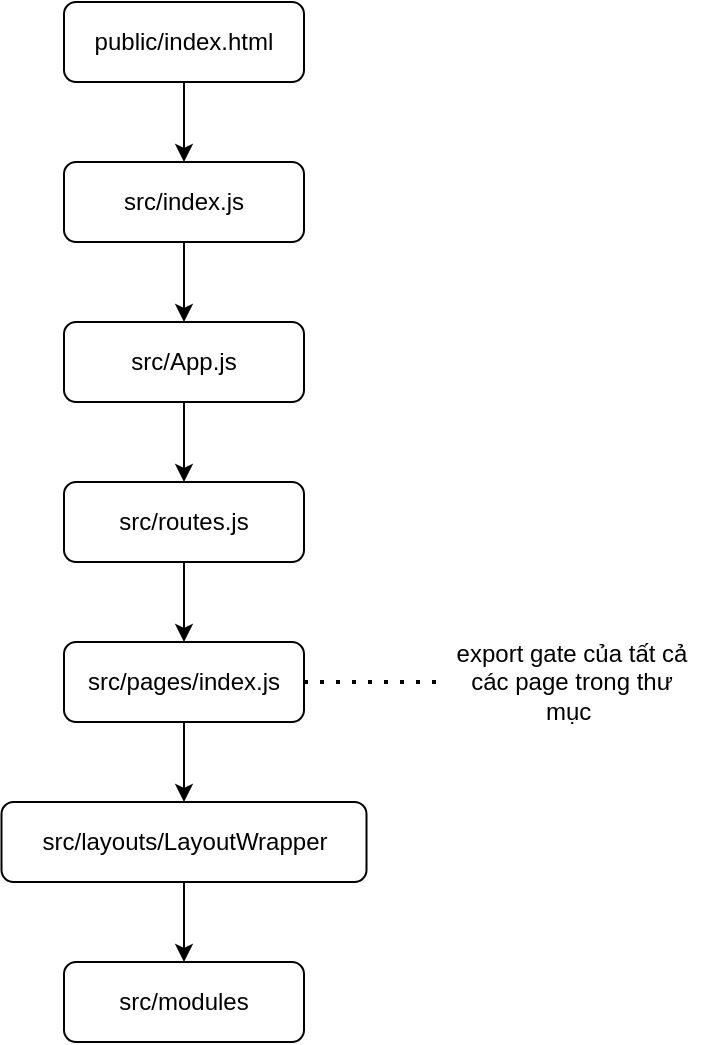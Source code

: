 <mxfile version="13.3.7" type="github">
  <diagram id="C5RBs43oDa-KdzZeNtuy" name="Page-1">
    <mxGraphModel dx="1422" dy="762" grid="1" gridSize="10" guides="1" tooltips="1" connect="1" arrows="1" fold="1" page="1" pageScale="1" pageWidth="827" pageHeight="1169" math="0" shadow="0">
      <root>
        <mxCell id="WIyWlLk6GJQsqaUBKTNV-0" />
        <mxCell id="WIyWlLk6GJQsqaUBKTNV-1" parent="WIyWlLk6GJQsqaUBKTNV-0" />
        <mxCell id="nbjP7Y6r5reYaRrXbmAV-15" value="public/index.html" style="rounded=1;whiteSpace=wrap;html=1;fontSize=12;glass=0;strokeWidth=1;shadow=0;" vertex="1" parent="WIyWlLk6GJQsqaUBKTNV-1">
          <mxGeometry x="170" y="90" width="120" height="40" as="geometry" />
        </mxCell>
        <mxCell id="nbjP7Y6r5reYaRrXbmAV-16" value="src/index.js" style="rounded=1;whiteSpace=wrap;html=1;fontSize=12;glass=0;strokeWidth=1;shadow=0;" vertex="1" parent="WIyWlLk6GJQsqaUBKTNV-1">
          <mxGeometry x="170" y="170" width="120" height="40" as="geometry" />
        </mxCell>
        <mxCell id="nbjP7Y6r5reYaRrXbmAV-17" value="src/App.js" style="rounded=1;whiteSpace=wrap;html=1;fontSize=12;glass=0;strokeWidth=1;shadow=0;" vertex="1" parent="WIyWlLk6GJQsqaUBKTNV-1">
          <mxGeometry x="170" y="250" width="120" height="40" as="geometry" />
        </mxCell>
        <mxCell id="nbjP7Y6r5reYaRrXbmAV-18" value="" style="endArrow=classic;html=1;exitX=0.5;exitY=1;exitDx=0;exitDy=0;" edge="1" parent="WIyWlLk6GJQsqaUBKTNV-1" source="nbjP7Y6r5reYaRrXbmAV-16" target="nbjP7Y6r5reYaRrXbmAV-17">
          <mxGeometry width="50" height="50" relative="1" as="geometry">
            <mxPoint x="350" y="290" as="sourcePoint" />
            <mxPoint x="400" y="240" as="targetPoint" />
          </mxGeometry>
        </mxCell>
        <mxCell id="nbjP7Y6r5reYaRrXbmAV-19" value="" style="endArrow=classic;html=1;exitX=0.5;exitY=1;exitDx=0;exitDy=0;" edge="1" parent="WIyWlLk6GJQsqaUBKTNV-1" source="nbjP7Y6r5reYaRrXbmAV-15" target="nbjP7Y6r5reYaRrXbmAV-16">
          <mxGeometry width="50" height="50" relative="1" as="geometry">
            <mxPoint x="340" y="170" as="sourcePoint" />
            <mxPoint x="340" y="240.0" as="targetPoint" />
          </mxGeometry>
        </mxCell>
        <mxCell id="nbjP7Y6r5reYaRrXbmAV-20" value="src/routes.js" style="rounded=1;whiteSpace=wrap;html=1;" vertex="1" parent="WIyWlLk6GJQsqaUBKTNV-1">
          <mxGeometry x="170" y="330" width="120" height="40" as="geometry" />
        </mxCell>
        <mxCell id="nbjP7Y6r5reYaRrXbmAV-21" value="" style="endArrow=classic;html=1;exitX=0.5;exitY=1;exitDx=0;exitDy=0;entryX=0.5;entryY=0;entryDx=0;entryDy=0;" edge="1" parent="WIyWlLk6GJQsqaUBKTNV-1" source="nbjP7Y6r5reYaRrXbmAV-17" target="nbjP7Y6r5reYaRrXbmAV-20">
          <mxGeometry width="50" height="50" relative="1" as="geometry">
            <mxPoint x="240" y="230.0" as="sourcePoint" />
            <mxPoint x="240" y="300" as="targetPoint" />
          </mxGeometry>
        </mxCell>
        <mxCell id="nbjP7Y6r5reYaRrXbmAV-22" value="src/pages/index.js" style="rounded=1;whiteSpace=wrap;html=1;" vertex="1" parent="WIyWlLk6GJQsqaUBKTNV-1">
          <mxGeometry x="170" y="410" width="120" height="40" as="geometry" />
        </mxCell>
        <mxCell id="nbjP7Y6r5reYaRrXbmAV-23" value="" style="endArrow=classic;html=1;exitX=0.5;exitY=1;exitDx=0;exitDy=0;" edge="1" parent="WIyWlLk6GJQsqaUBKTNV-1" source="nbjP7Y6r5reYaRrXbmAV-20" target="nbjP7Y6r5reYaRrXbmAV-22">
          <mxGeometry width="50" height="50" relative="1" as="geometry">
            <mxPoint x="250" y="240.0" as="sourcePoint" />
            <mxPoint x="250" y="310" as="targetPoint" />
          </mxGeometry>
        </mxCell>
        <mxCell id="nbjP7Y6r5reYaRrXbmAV-24" value="export gate của tất cả các page trong thư mục&amp;nbsp;" style="text;html=1;strokeColor=none;fillColor=none;align=center;verticalAlign=middle;whiteSpace=wrap;rounded=0;shadow=0;" vertex="1" parent="WIyWlLk6GJQsqaUBKTNV-1">
          <mxGeometry x="361" y="420" width="126" height="20" as="geometry" />
        </mxCell>
        <mxCell id="nbjP7Y6r5reYaRrXbmAV-25" value="" style="endArrow=none;dashed=1;html=1;dashPattern=1 3;strokeWidth=2;exitX=1;exitY=0.5;exitDx=0;exitDy=0;entryX=0;entryY=0.5;entryDx=0;entryDy=0;" edge="1" parent="WIyWlLk6GJQsqaUBKTNV-1" source="nbjP7Y6r5reYaRrXbmAV-22" target="nbjP7Y6r5reYaRrXbmAV-24">
          <mxGeometry width="50" height="50" relative="1" as="geometry">
            <mxPoint x="330" y="580" as="sourcePoint" />
            <mxPoint x="380" y="530" as="targetPoint" />
          </mxGeometry>
        </mxCell>
        <mxCell id="nbjP7Y6r5reYaRrXbmAV-26" value="src/layouts/LayoutWrapper" style="rounded=1;whiteSpace=wrap;html=1;shadow=0;" vertex="1" parent="WIyWlLk6GJQsqaUBKTNV-1">
          <mxGeometry x="138.75" y="490" width="182.5" height="40" as="geometry" />
        </mxCell>
        <mxCell id="nbjP7Y6r5reYaRrXbmAV-27" value="" style="endArrow=classic;html=1;strokeColor=#000000;exitX=0.5;exitY=1;exitDx=0;exitDy=0;" edge="1" parent="WIyWlLk6GJQsqaUBKTNV-1" source="nbjP7Y6r5reYaRrXbmAV-22" target="nbjP7Y6r5reYaRrXbmAV-26">
          <mxGeometry width="50" height="50" relative="1" as="geometry">
            <mxPoint x="350" y="590" as="sourcePoint" />
            <mxPoint x="400" y="540" as="targetPoint" />
          </mxGeometry>
        </mxCell>
        <mxCell id="nbjP7Y6r5reYaRrXbmAV-28" value="" style="endArrow=classic;html=1;strokeColor=#000000;exitX=0.5;exitY=1;exitDx=0;exitDy=0;" edge="1" parent="WIyWlLk6GJQsqaUBKTNV-1" source="nbjP7Y6r5reYaRrXbmAV-26" target="nbjP7Y6r5reYaRrXbmAV-29">
          <mxGeometry width="50" height="50" relative="1" as="geometry">
            <mxPoint x="260" y="690" as="sourcePoint" />
            <mxPoint x="230" y="570" as="targetPoint" />
          </mxGeometry>
        </mxCell>
        <mxCell id="nbjP7Y6r5reYaRrXbmAV-29" value="src/modules" style="rounded=1;whiteSpace=wrap;html=1;shadow=0;" vertex="1" parent="WIyWlLk6GJQsqaUBKTNV-1">
          <mxGeometry x="170" y="570" width="120" height="40" as="geometry" />
        </mxCell>
      </root>
    </mxGraphModel>
  </diagram>
</mxfile>
